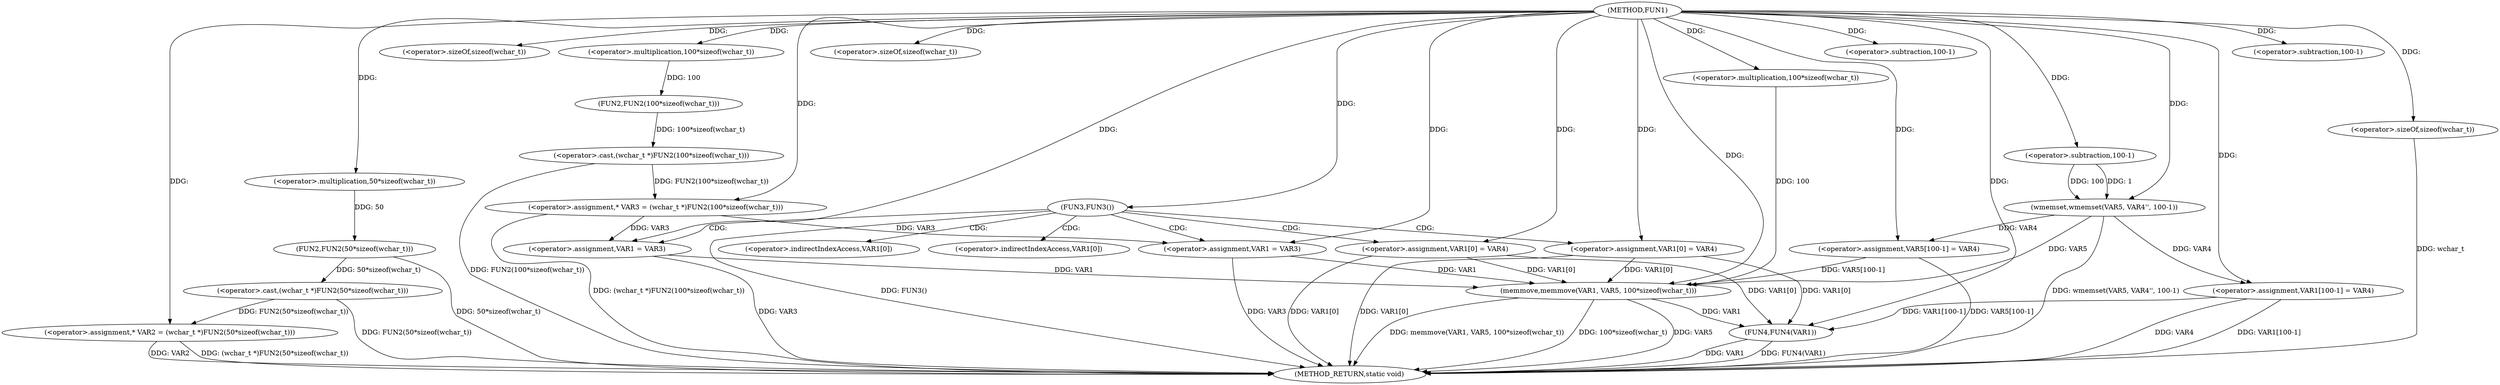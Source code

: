 digraph FUN1 {  
"1000100" [label = "(METHOD,FUN1)" ]
"1000175" [label = "(METHOD_RETURN,static void)" ]
"1000104" [label = "(<operator>.assignment,* VAR2 = (wchar_t *)FUN2(50*sizeof(wchar_t)))" ]
"1000106" [label = "(<operator>.cast,(wchar_t *)FUN2(50*sizeof(wchar_t)))" ]
"1000108" [label = "(FUN2,FUN2(50*sizeof(wchar_t)))" ]
"1000109" [label = "(<operator>.multiplication,50*sizeof(wchar_t))" ]
"1000111" [label = "(<operator>.sizeOf,sizeof(wchar_t))" ]
"1000114" [label = "(<operator>.assignment,* VAR3 = (wchar_t *)FUN2(100*sizeof(wchar_t)))" ]
"1000116" [label = "(<operator>.cast,(wchar_t *)FUN2(100*sizeof(wchar_t)))" ]
"1000118" [label = "(FUN2,FUN2(100*sizeof(wchar_t)))" ]
"1000119" [label = "(<operator>.multiplication,100*sizeof(wchar_t))" ]
"1000121" [label = "(<operator>.sizeOf,sizeof(wchar_t))" ]
"1000124" [label = "(FUN3,FUN3())" ]
"1000126" [label = "(<operator>.assignment,VAR1 = VAR3)" ]
"1000129" [label = "(<operator>.assignment,VAR1[0] = VAR4)" ]
"1000136" [label = "(<operator>.assignment,VAR1 = VAR3)" ]
"1000139" [label = "(<operator>.assignment,VAR1[0] = VAR4)" ]
"1000146" [label = "(wmemset,wmemset(VAR5, VAR4'', 100-1))" ]
"1000149" [label = "(<operator>.subtraction,100-1)" ]
"1000152" [label = "(<operator>.assignment,VAR5[100-1] = VAR4)" ]
"1000155" [label = "(<operator>.subtraction,100-1)" ]
"1000159" [label = "(memmove,memmove(VAR1, VAR5, 100*sizeof(wchar_t)))" ]
"1000162" [label = "(<operator>.multiplication,100*sizeof(wchar_t))" ]
"1000164" [label = "(<operator>.sizeOf,sizeof(wchar_t))" ]
"1000166" [label = "(<operator>.assignment,VAR1[100-1] = VAR4)" ]
"1000169" [label = "(<operator>.subtraction,100-1)" ]
"1000173" [label = "(FUN4,FUN4(VAR1))" ]
"1000130" [label = "(<operator>.indirectIndexAccess,VAR1[0])" ]
"1000140" [label = "(<operator>.indirectIndexAccess,VAR1[0])" ]
  "1000159" -> "1000175"  [ label = "DDG: memmove(VAR1, VAR5, 100*sizeof(wchar_t))"] 
  "1000166" -> "1000175"  [ label = "DDG: VAR4"] 
  "1000106" -> "1000175"  [ label = "DDG: FUN2(50*sizeof(wchar_t))"] 
  "1000104" -> "1000175"  [ label = "DDG: VAR2"] 
  "1000152" -> "1000175"  [ label = "DDG: VAR5[100-1]"] 
  "1000116" -> "1000175"  [ label = "DDG: FUN2(100*sizeof(wchar_t))"] 
  "1000173" -> "1000175"  [ label = "DDG: FUN4(VAR1)"] 
  "1000129" -> "1000175"  [ label = "DDG: VAR1[0]"] 
  "1000139" -> "1000175"  [ label = "DDG: VAR1[0]"] 
  "1000166" -> "1000175"  [ label = "DDG: VAR1[100-1]"] 
  "1000126" -> "1000175"  [ label = "DDG: VAR3"] 
  "1000136" -> "1000175"  [ label = "DDG: VAR3"] 
  "1000159" -> "1000175"  [ label = "DDG: 100*sizeof(wchar_t)"] 
  "1000146" -> "1000175"  [ label = "DDG: wmemset(VAR5, VAR4'', 100-1)"] 
  "1000159" -> "1000175"  [ label = "DDG: VAR5"] 
  "1000114" -> "1000175"  [ label = "DDG: (wchar_t *)FUN2(100*sizeof(wchar_t))"] 
  "1000173" -> "1000175"  [ label = "DDG: VAR1"] 
  "1000104" -> "1000175"  [ label = "DDG: (wchar_t *)FUN2(50*sizeof(wchar_t))"] 
  "1000108" -> "1000175"  [ label = "DDG: 50*sizeof(wchar_t)"] 
  "1000124" -> "1000175"  [ label = "DDG: FUN3()"] 
  "1000164" -> "1000175"  [ label = "DDG: wchar_t"] 
  "1000106" -> "1000104"  [ label = "DDG: FUN2(50*sizeof(wchar_t))"] 
  "1000100" -> "1000104"  [ label = "DDG: "] 
  "1000108" -> "1000106"  [ label = "DDG: 50*sizeof(wchar_t)"] 
  "1000109" -> "1000108"  [ label = "DDG: 50"] 
  "1000100" -> "1000109"  [ label = "DDG: "] 
  "1000100" -> "1000111"  [ label = "DDG: "] 
  "1000116" -> "1000114"  [ label = "DDG: FUN2(100*sizeof(wchar_t))"] 
  "1000100" -> "1000114"  [ label = "DDG: "] 
  "1000118" -> "1000116"  [ label = "DDG: 100*sizeof(wchar_t)"] 
  "1000119" -> "1000118"  [ label = "DDG: 100"] 
  "1000100" -> "1000119"  [ label = "DDG: "] 
  "1000100" -> "1000121"  [ label = "DDG: "] 
  "1000100" -> "1000124"  [ label = "DDG: "] 
  "1000114" -> "1000126"  [ label = "DDG: VAR3"] 
  "1000100" -> "1000126"  [ label = "DDG: "] 
  "1000100" -> "1000129"  [ label = "DDG: "] 
  "1000114" -> "1000136"  [ label = "DDG: VAR3"] 
  "1000100" -> "1000136"  [ label = "DDG: "] 
  "1000100" -> "1000139"  [ label = "DDG: "] 
  "1000100" -> "1000146"  [ label = "DDG: "] 
  "1000149" -> "1000146"  [ label = "DDG: 100"] 
  "1000149" -> "1000146"  [ label = "DDG: 1"] 
  "1000100" -> "1000149"  [ label = "DDG: "] 
  "1000146" -> "1000152"  [ label = "DDG: VAR4"] 
  "1000100" -> "1000152"  [ label = "DDG: "] 
  "1000100" -> "1000155"  [ label = "DDG: "] 
  "1000129" -> "1000159"  [ label = "DDG: VAR1[0]"] 
  "1000139" -> "1000159"  [ label = "DDG: VAR1[0]"] 
  "1000126" -> "1000159"  [ label = "DDG: VAR1"] 
  "1000136" -> "1000159"  [ label = "DDG: VAR1"] 
  "1000100" -> "1000159"  [ label = "DDG: "] 
  "1000152" -> "1000159"  [ label = "DDG: VAR5[100-1]"] 
  "1000146" -> "1000159"  [ label = "DDG: VAR5"] 
  "1000162" -> "1000159"  [ label = "DDG: 100"] 
  "1000100" -> "1000162"  [ label = "DDG: "] 
  "1000100" -> "1000164"  [ label = "DDG: "] 
  "1000100" -> "1000166"  [ label = "DDG: "] 
  "1000146" -> "1000166"  [ label = "DDG: VAR4"] 
  "1000100" -> "1000169"  [ label = "DDG: "] 
  "1000129" -> "1000173"  [ label = "DDG: VAR1[0]"] 
  "1000159" -> "1000173"  [ label = "DDG: VAR1"] 
  "1000139" -> "1000173"  [ label = "DDG: VAR1[0]"] 
  "1000166" -> "1000173"  [ label = "DDG: VAR1[100-1]"] 
  "1000100" -> "1000173"  [ label = "DDG: "] 
  "1000124" -> "1000129"  [ label = "CDG: "] 
  "1000124" -> "1000130"  [ label = "CDG: "] 
  "1000124" -> "1000139"  [ label = "CDG: "] 
  "1000124" -> "1000136"  [ label = "CDG: "] 
  "1000124" -> "1000140"  [ label = "CDG: "] 
  "1000124" -> "1000126"  [ label = "CDG: "] 
}

